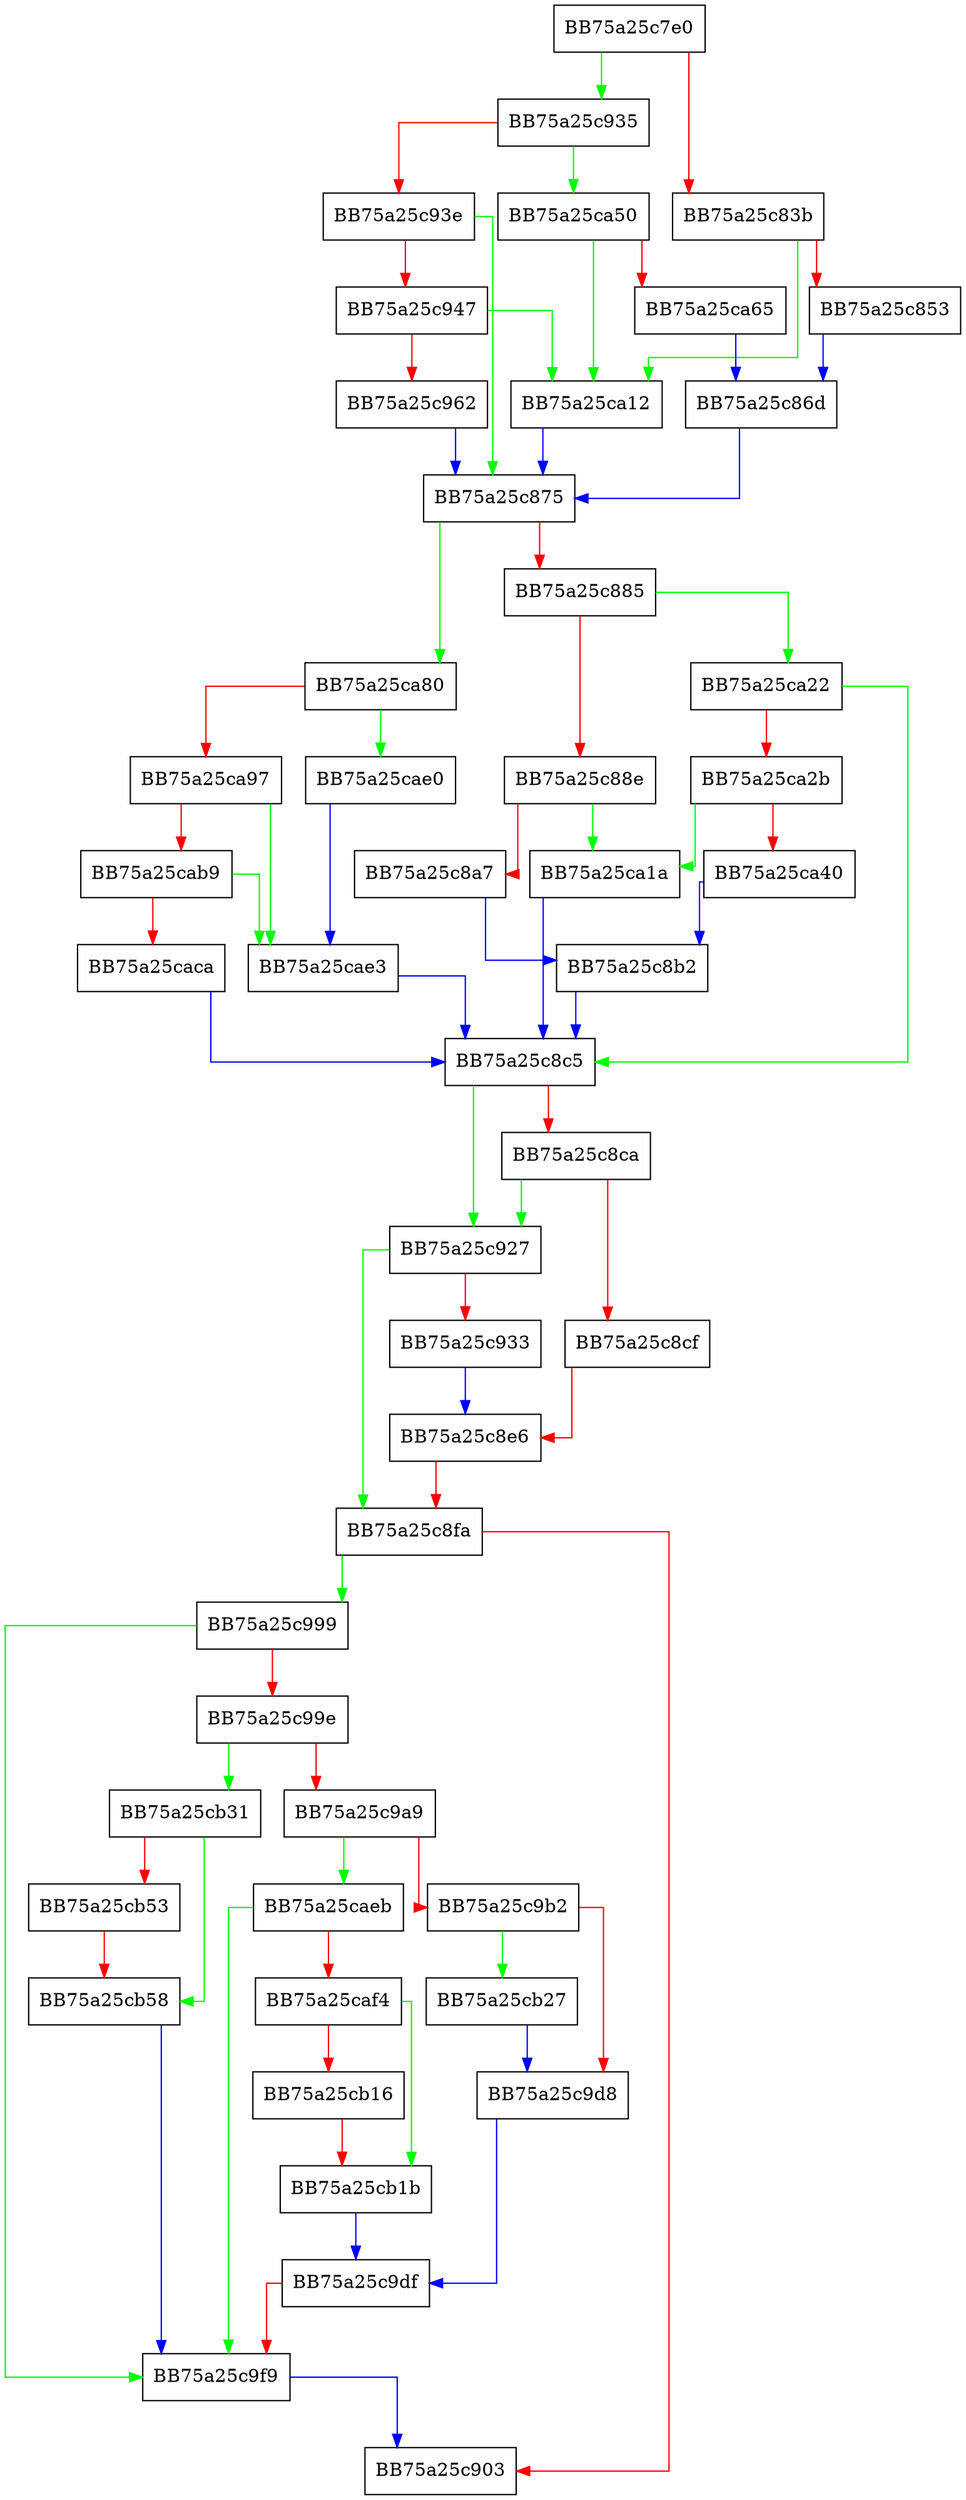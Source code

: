digraph RpfAPI_Base64Decode {
  node [shape="box"];
  graph [splines=ortho];
  BB75a25c7e0 -> BB75a25c935 [color="green"];
  BB75a25c7e0 -> BB75a25c83b [color="red"];
  BB75a25c83b -> BB75a25ca12 [color="green"];
  BB75a25c83b -> BB75a25c853 [color="red"];
  BB75a25c853 -> BB75a25c86d [color="blue"];
  BB75a25c86d -> BB75a25c875 [color="blue"];
  BB75a25c875 -> BB75a25ca80 [color="green"];
  BB75a25c875 -> BB75a25c885 [color="red"];
  BB75a25c885 -> BB75a25ca22 [color="green"];
  BB75a25c885 -> BB75a25c88e [color="red"];
  BB75a25c88e -> BB75a25ca1a [color="green"];
  BB75a25c88e -> BB75a25c8a7 [color="red"];
  BB75a25c8a7 -> BB75a25c8b2 [color="blue"];
  BB75a25c8b2 -> BB75a25c8c5 [color="blue"];
  BB75a25c8c5 -> BB75a25c927 [color="green"];
  BB75a25c8c5 -> BB75a25c8ca [color="red"];
  BB75a25c8ca -> BB75a25c927 [color="green"];
  BB75a25c8ca -> BB75a25c8cf [color="red"];
  BB75a25c8cf -> BB75a25c8e6 [color="red"];
  BB75a25c8e6 -> BB75a25c8fa [color="red"];
  BB75a25c8fa -> BB75a25c999 [color="green"];
  BB75a25c8fa -> BB75a25c903 [color="red"];
  BB75a25c927 -> BB75a25c8fa [color="green"];
  BB75a25c927 -> BB75a25c933 [color="red"];
  BB75a25c933 -> BB75a25c8e6 [color="blue"];
  BB75a25c935 -> BB75a25ca50 [color="green"];
  BB75a25c935 -> BB75a25c93e [color="red"];
  BB75a25c93e -> BB75a25c875 [color="green"];
  BB75a25c93e -> BB75a25c947 [color="red"];
  BB75a25c947 -> BB75a25ca12 [color="green"];
  BB75a25c947 -> BB75a25c962 [color="red"];
  BB75a25c962 -> BB75a25c875 [color="blue"];
  BB75a25c999 -> BB75a25c9f9 [color="green"];
  BB75a25c999 -> BB75a25c99e [color="red"];
  BB75a25c99e -> BB75a25cb31 [color="green"];
  BB75a25c99e -> BB75a25c9a9 [color="red"];
  BB75a25c9a9 -> BB75a25caeb [color="green"];
  BB75a25c9a9 -> BB75a25c9b2 [color="red"];
  BB75a25c9b2 -> BB75a25cb27 [color="green"];
  BB75a25c9b2 -> BB75a25c9d8 [color="red"];
  BB75a25c9d8 -> BB75a25c9df [color="blue"];
  BB75a25c9df -> BB75a25c9f9 [color="red"];
  BB75a25c9f9 -> BB75a25c903 [color="blue"];
  BB75a25ca12 -> BB75a25c875 [color="blue"];
  BB75a25ca1a -> BB75a25c8c5 [color="blue"];
  BB75a25ca22 -> BB75a25c8c5 [color="green"];
  BB75a25ca22 -> BB75a25ca2b [color="red"];
  BB75a25ca2b -> BB75a25ca1a [color="green"];
  BB75a25ca2b -> BB75a25ca40 [color="red"];
  BB75a25ca40 -> BB75a25c8b2 [color="blue"];
  BB75a25ca50 -> BB75a25ca12 [color="green"];
  BB75a25ca50 -> BB75a25ca65 [color="red"];
  BB75a25ca65 -> BB75a25c86d [color="blue"];
  BB75a25ca80 -> BB75a25cae0 [color="green"];
  BB75a25ca80 -> BB75a25ca97 [color="red"];
  BB75a25ca97 -> BB75a25cae3 [color="green"];
  BB75a25ca97 -> BB75a25cab9 [color="red"];
  BB75a25cab9 -> BB75a25cae3 [color="green"];
  BB75a25cab9 -> BB75a25caca [color="red"];
  BB75a25caca -> BB75a25c8c5 [color="blue"];
  BB75a25cae0 -> BB75a25cae3 [color="blue"];
  BB75a25cae3 -> BB75a25c8c5 [color="blue"];
  BB75a25caeb -> BB75a25c9f9 [color="green"];
  BB75a25caeb -> BB75a25caf4 [color="red"];
  BB75a25caf4 -> BB75a25cb1b [color="green"];
  BB75a25caf4 -> BB75a25cb16 [color="red"];
  BB75a25cb16 -> BB75a25cb1b [color="red"];
  BB75a25cb1b -> BB75a25c9df [color="blue"];
  BB75a25cb27 -> BB75a25c9d8 [color="blue"];
  BB75a25cb31 -> BB75a25cb58 [color="green"];
  BB75a25cb31 -> BB75a25cb53 [color="red"];
  BB75a25cb53 -> BB75a25cb58 [color="red"];
  BB75a25cb58 -> BB75a25c9f9 [color="blue"];
}